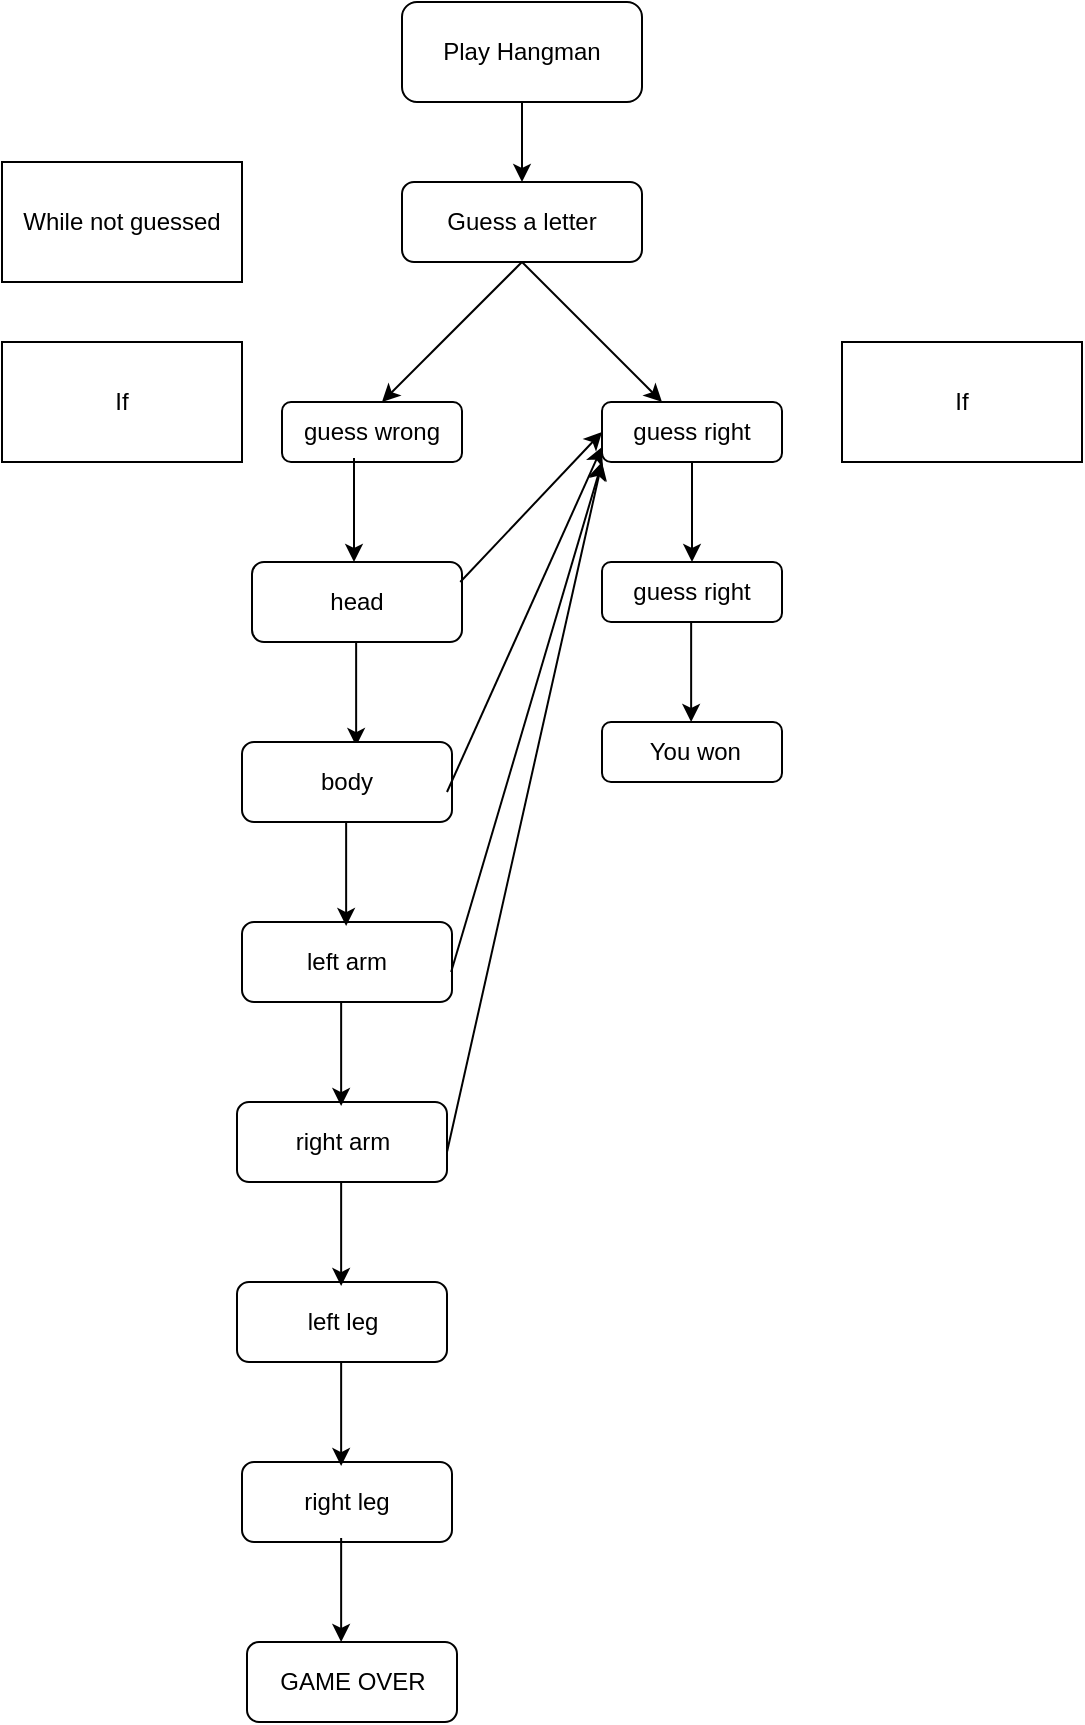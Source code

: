 <mxfile version="16.0.3" type="github"><diagram id="Vbpvdw_0GRjlD3DwFyju" name="Page-1"><mxGraphModel dx="1237" dy="683" grid="1" gridSize="10" guides="1" tooltips="1" connect="1" arrows="1" fold="1" page="1" pageScale="1" pageWidth="850" pageHeight="1100" math="0" shadow="0"><root><mxCell id="0"/><mxCell id="1" parent="0"/><mxCell id="XTJV3Xcrq7BPurxh-azX-1" value="Play Hangman" style="rounded=1;whiteSpace=wrap;html=1;" vertex="1" parent="1"><mxGeometry x="300" y="30" width="120" height="50" as="geometry"/></mxCell><mxCell id="XTJV3Xcrq7BPurxh-azX-2" value="" style="endArrow=classic;html=1;rounded=0;exitX=0.5;exitY=1;exitDx=0;exitDy=0;" edge="1" parent="1" source="XTJV3Xcrq7BPurxh-azX-1"><mxGeometry width="50" height="50" relative="1" as="geometry"><mxPoint x="400" y="430" as="sourcePoint"/><mxPoint x="360" y="120" as="targetPoint"/></mxGeometry></mxCell><mxCell id="XTJV3Xcrq7BPurxh-azX-3" value="Guess a letter" style="rounded=1;whiteSpace=wrap;html=1;" vertex="1" parent="1"><mxGeometry x="300" y="120" width="120" height="40" as="geometry"/></mxCell><mxCell id="XTJV3Xcrq7BPurxh-azX-4" value="" style="endArrow=classic;html=1;rounded=0;exitX=0.5;exitY=1;exitDx=0;exitDy=0;" edge="1" parent="1" source="XTJV3Xcrq7BPurxh-azX-3"><mxGeometry width="50" height="50" relative="1" as="geometry"><mxPoint x="400" y="430" as="sourcePoint"/><mxPoint x="290" y="230" as="targetPoint"/></mxGeometry></mxCell><mxCell id="XTJV3Xcrq7BPurxh-azX-5" value="" style="endArrow=classic;html=1;rounded=0;exitX=0.5;exitY=1;exitDx=0;exitDy=0;" edge="1" parent="1" source="XTJV3Xcrq7BPurxh-azX-3"><mxGeometry width="50" height="50" relative="1" as="geometry"><mxPoint x="370" y="170" as="sourcePoint"/><mxPoint x="430" y="230" as="targetPoint"/><Array as="points"><mxPoint x="420" y="220"/></Array></mxGeometry></mxCell><mxCell id="XTJV3Xcrq7BPurxh-azX-6" value="guess wrong" style="rounded=1;whiteSpace=wrap;html=1;" vertex="1" parent="1"><mxGeometry x="240" y="230" width="90" height="30" as="geometry"/></mxCell><mxCell id="XTJV3Xcrq7BPurxh-azX-7" value="guess right" style="rounded=1;whiteSpace=wrap;html=1;" vertex="1" parent="1"><mxGeometry x="400" y="230" width="90" height="30" as="geometry"/></mxCell><mxCell id="XTJV3Xcrq7BPurxh-azX-8" value="" style="endArrow=classic;html=1;rounded=0;exitX=0.4;exitY=0.933;exitDx=0;exitDy=0;exitPerimeter=0;" edge="1" parent="1" source="XTJV3Xcrq7BPurxh-azX-6"><mxGeometry width="50" height="50" relative="1" as="geometry"><mxPoint x="400" y="430" as="sourcePoint"/><mxPoint x="276" y="310" as="targetPoint"/></mxGeometry></mxCell><mxCell id="XTJV3Xcrq7BPurxh-azX-24" value="While not guessed" style="rounded=0;whiteSpace=wrap;html=1;" vertex="1" parent="1"><mxGeometry x="100" y="110" width="120" height="60" as="geometry"/></mxCell><mxCell id="XTJV3Xcrq7BPurxh-azX-25" value="If&lt;span style=&quot;color: rgba(0 , 0 , 0 , 0) ; font-family: monospace ; font-size: 0px&quot;&gt;%3CmxGraphModel%3E%3Croot%3E%3CmxCell%20id%3D%220%22%2F%3E%3CmxCell%20id%3D%221%22%20parent%3D%220%22%2F%3E%3CmxCell%20id%3D%222%22%20value%3D%22Guess%20a%20letter%22%20style%3D%22rounded%3D1%3BwhiteSpace%3Dwrap%3Bhtml%3D1%3B%22%20vertex%3D%221%22%20parent%3D%221%22%3E%3CmxGeometry%20x%3D%22300%22%20y%3D%22120%22%20width%3D%22120%22%20height%3D%2240%22%20as%3D%22geometry%22%2F%3E%3C%2FmxCell%3E%3CmxCell%20id%3D%223%22%20value%3D%22%22%20style%3D%22endArrow%3Dclassic%3Bhtml%3D1%3Brounded%3D0%3BexitX%3D0.5%3BexitY%3D1%3BexitDx%3D0%3BexitDy%3D0%3B%22%20edge%3D%221%22%20source%3D%222%22%20parent%3D%221%22%3E%3CmxGeometry%20width%3D%2250%22%20height%3D%2250%22%20relative%3D%221%22%20as%3D%22geometry%22%3E%3CmxPoint%20x%3D%22400%22%20y%3D%22430%22%20as%3D%22sourcePoint%22%2F%3E%3CmxPoint%20x%3D%22290%22%20y%3D%22230%22%20as%3D%22targetPoint%22%2F%3E%3C%2FmxGeometry%3E%3C%2FmxCell%3E%3CmxCell%20id%3D%224%22%20value%3D%22%22%20style%3D%22endArrow%3Dclassic%3Bhtml%3D1%3Brounded%3D0%3BexitX%3D0.5%3BexitY%3D1%3BexitDx%3D0%3BexitDy%3D0%3B%22%20edge%3D%221%22%20source%3D%222%22%20parent%3D%221%22%3E%3CmxGeometry%20width%3D%2250%22%20height%3D%2250%22%20relative%3D%221%22%20as%3D%22geometry%22%3E%3CmxPoint%20x%3D%22370%22%20y%3D%22170%22%20as%3D%22sourcePoint%22%2F%3E%3CmxPoint%20x%3D%22430%22%20y%3D%22230%22%20as%3D%22targetPoint%22%2F%3E%3CArray%20as%3D%22points%22%3E%3CmxPoint%20x%3D%22420%22%20y%3D%22220%22%2F%3E%3C%2FArray%3E%3C%2FmxGeometry%3E%3C%2FmxCell%3E%3CmxCell%20id%3D%225%22%20value%3D%22guess%20wrong%22%20style%3D%22rounded%3D1%3BwhiteSpace%3Dwrap%3Bhtml%3D1%3B%22%20vertex%3D%221%22%20parent%3D%221%22%3E%3CmxGeometry%20x%3D%22240%22%20y%3D%22230%22%20width%3D%2290%22%20height%3D%2230%22%20as%3D%22geometry%22%2F%3E%3C%2FmxCell%3E%3CmxCell%20id%3D%226%22%20value%3D%22guess%20right%22%20style%3D%22rounded%3D1%3BwhiteSpace%3Dwrap%3Bhtml%3D1%3B%22%20vertex%3D%221%22%20parent%3D%221%22%3E%3CmxGeometry%20x%3D%22400%22%20y%3D%22230%22%20width%3D%2290%22%20height%3D%2230%22%20as%3D%22geometry%22%2F%3E%3C%2FmxCell%3E%3C%2Froot%3E%3C%2FmxGraphModel%3E&lt;/span&gt;&lt;span style=&quot;color: rgba(0 , 0 , 0 , 0) ; font-family: monospace ; font-size: 0px&quot;&gt;%3CmxGraphModel%3E%3Croot%3E%3CmxCell%20id%3D%220%22%2F%3E%3CmxCell%20id%3D%221%22%20parent%3D%220%22%2F%3E%3CmxCell%20id%3D%222%22%20value%3D%22Guess%20a%20letter%22%20style%3D%22rounded%3D1%3BwhiteSpace%3Dwrap%3Bhtml%3D1%3B%22%20vertex%3D%221%22%20parent%3D%221%22%3E%3CmxGeometry%20x%3D%22300%22%20y%3D%22120%22%20width%3D%22120%22%20height%3D%2240%22%20as%3D%22geometry%22%2F%3E%3C%2FmxCell%3E%3CmxCell%20id%3D%223%22%20value%3D%22%22%20style%3D%22endArrow%3Dclassic%3Bhtml%3D1%3Brounded%3D0%3BexitX%3D0.5%3BexitY%3D1%3BexitDx%3D0%3BexitDy%3D0%3B%22%20edge%3D%221%22%20source%3D%222%22%20parent%3D%221%22%3E%3CmxGeometry%20width%3D%2250%22%20height%3D%2250%22%20relative%3D%221%22%20as%3D%22geometry%22%3E%3CmxPoint%20x%3D%22400%22%20y%3D%22430%22%20as%3D%22sourcePoint%22%2F%3E%3CmxPoint%20x%3D%22290%22%20y%3D%22230%22%20as%3D%22targetPoint%22%2F%3E%3C%2FmxGeometry%3E%3C%2FmxCell%3E%3CmxCell%20id%3D%224%22%20value%3D%22%22%20style%3D%22endArrow%3Dclassic%3Bhtml%3D1%3Brounded%3D0%3BexitX%3D0.5%3BexitY%3D1%3BexitDx%3D0%3BexitDy%3D0%3B%22%20edge%3D%221%22%20source%3D%222%22%20parent%3D%221%22%3E%3CmxGeometry%20width%3D%2250%22%20height%3D%2250%22%20relative%3D%221%22%20as%3D%22geometry%22%3E%3CmxPoint%20x%3D%22370%22%20y%3D%22170%22%20as%3D%22sourcePoint%22%2F%3E%3CmxPoint%20x%3D%22430%22%20y%3D%22230%22%20as%3D%22targetPoint%22%2F%3E%3CArray%20as%3D%22points%22%3E%3CmxPoint%20x%3D%22420%22%20y%3D%22220%22%2F%3E%3C%2FArray%3E%3C%2FmxGeometry%3E%3C%2FmxCell%3E%3CmxCell%20id%3D%225%22%20value%3D%22guess%20wrong%22%20style%3D%22rounded%3D1%3BwhiteSpace%3Dwrap%3Bhtml%3D1%3B%22%20vertex%3D%221%22%20parent%3D%221%22%3E%3CmxGeometry%20x%3D%22240%22%20y%3D%22230%22%20width%3D%2290%22%20height%3D%2230%22%20as%3D%22geometry%22%2F%3E%3C%2FmxCell%3E%3CmxCell%20id%3D%226%22%20value%3D%22guess%20right%22%20style%3D%22rounded%3D1%3BwhiteSpace%3Dwrap%3Bhtml%3D1%3B%22%20vertex%3D%221%22%20parent%3D%221%22%3E%3CmxGeometry%20x%3D%22400%22%20y%3D%22230%22%20width%3D%2290%22%20height%3D%2230%22%20as%3D%22geometry%22%2F%3E%3C%2FmxCell%3E%3C%2Froot%3E%3C%2FmxGraphModel%3E&lt;/span&gt;" style="rounded=0;whiteSpace=wrap;html=1;" vertex="1" parent="1"><mxGeometry x="100" y="200" width="120" height="60" as="geometry"/></mxCell><mxCell id="XTJV3Xcrq7BPurxh-azX-26" value="If&lt;span style=&quot;color: rgba(0 , 0 , 0 , 0) ; font-family: monospace ; font-size: 0px&quot;&gt;%3CmxGraphModel%3E%3Croot%3E%3CmxCell%20id%3D%220%22%2F%3E%3CmxCell%20id%3D%221%22%20parent%3D%220%22%2F%3E%3CmxCell%20id%3D%222%22%20value%3D%22Guess%20a%20letter%22%20style%3D%22rounded%3D1%3BwhiteSpace%3Dwrap%3Bhtml%3D1%3B%22%20vertex%3D%221%22%20parent%3D%221%22%3E%3CmxGeometry%20x%3D%22300%22%20y%3D%22120%22%20width%3D%22120%22%20height%3D%2240%22%20as%3D%22geometry%22%2F%3E%3C%2FmxCell%3E%3CmxCell%20id%3D%223%22%20value%3D%22%22%20style%3D%22endArrow%3Dclassic%3Bhtml%3D1%3Brounded%3D0%3BexitX%3D0.5%3BexitY%3D1%3BexitDx%3D0%3BexitDy%3D0%3B%22%20edge%3D%221%22%20source%3D%222%22%20parent%3D%221%22%3E%3CmxGeometry%20width%3D%2250%22%20height%3D%2250%22%20relative%3D%221%22%20as%3D%22geometry%22%3E%3CmxPoint%20x%3D%22400%22%20y%3D%22430%22%20as%3D%22sourcePoint%22%2F%3E%3CmxPoint%20x%3D%22290%22%20y%3D%22230%22%20as%3D%22targetPoint%22%2F%3E%3C%2FmxGeometry%3E%3C%2FmxCell%3E%3CmxCell%20id%3D%224%22%20value%3D%22%22%20style%3D%22endArrow%3Dclassic%3Bhtml%3D1%3Brounded%3D0%3BexitX%3D0.5%3BexitY%3D1%3BexitDx%3D0%3BexitDy%3D0%3B%22%20edge%3D%221%22%20source%3D%222%22%20parent%3D%221%22%3E%3CmxGeometry%20width%3D%2250%22%20height%3D%2250%22%20relative%3D%221%22%20as%3D%22geometry%22%3E%3CmxPoint%20x%3D%22370%22%20y%3D%22170%22%20as%3D%22sourcePoint%22%2F%3E%3CmxPoint%20x%3D%22430%22%20y%3D%22230%22%20as%3D%22targetPoint%22%2F%3E%3CArray%20as%3D%22points%22%3E%3CmxPoint%20x%3D%22420%22%20y%3D%22220%22%2F%3E%3C%2FArray%3E%3C%2FmxGeometry%3E%3C%2FmxCell%3E%3CmxCell%20id%3D%225%22%20value%3D%22guess%20wrong%22%20style%3D%22rounded%3D1%3BwhiteSpace%3Dwrap%3Bhtml%3D1%3B%22%20vertex%3D%221%22%20parent%3D%221%22%3E%3CmxGeometry%20x%3D%22240%22%20y%3D%22230%22%20width%3D%2290%22%20height%3D%2230%22%20as%3D%22geometry%22%2F%3E%3C%2FmxCell%3E%3CmxCell%20id%3D%226%22%20value%3D%22guess%20right%22%20style%3D%22rounded%3D1%3BwhiteSpace%3Dwrap%3Bhtml%3D1%3B%22%20vertex%3D%221%22%20parent%3D%221%22%3E%3CmxGeometry%20x%3D%22400%22%20y%3D%22230%22%20width%3D%2290%22%20height%3D%2230%22%20as%3D%22geometry%22%2F%3E%3C%2FmxCell%3E%3C%2Froot%3E%3C%2FmxGraphModel%3E&lt;/span&gt;&lt;span style=&quot;color: rgba(0 , 0 , 0 , 0) ; font-family: monospace ; font-size: 0px&quot;&gt;%3CmxGraphModel%3E%3Croot%3E%3CmxCell%20id%3D%220%22%2F%3E%3CmxCell%20id%3D%221%22%20parent%3D%220%22%2F%3E%3CmxCell%20id%3D%222%22%20value%3D%22Guess%20a%20letter%22%20style%3D%22rounded%3D1%3BwhiteSpace%3Dwrap%3Bhtml%3D1%3B%22%20vertex%3D%221%22%20parent%3D%221%22%3E%3CmxGeometry%20x%3D%22300%22%20y%3D%22120%22%20width%3D%22120%22%20height%3D%2240%22%20as%3D%22geometry%22%2F%3E%3C%2FmxCell%3E%3CmxCell%20id%3D%223%22%20value%3D%22%22%20style%3D%22endArrow%3Dclassic%3Bhtml%3D1%3Brounded%3D0%3BexitX%3D0.5%3BexitY%3D1%3BexitDx%3D0%3BexitDy%3D0%3B%22%20edge%3D%221%22%20source%3D%222%22%20parent%3D%221%22%3E%3CmxGeometry%20width%3D%2250%22%20height%3D%2250%22%20relative%3D%221%22%20as%3D%22geometry%22%3E%3CmxPoint%20x%3D%22400%22%20y%3D%22430%22%20as%3D%22sourcePoint%22%2F%3E%3CmxPoint%20x%3D%22290%22%20y%3D%22230%22%20as%3D%22targetPoint%22%2F%3E%3C%2FmxGeometry%3E%3C%2FmxCell%3E%3CmxCell%20id%3D%224%22%20value%3D%22%22%20style%3D%22endArrow%3Dclassic%3Bhtml%3D1%3Brounded%3D0%3BexitX%3D0.5%3BexitY%3D1%3BexitDx%3D0%3BexitDy%3D0%3B%22%20edge%3D%221%22%20source%3D%222%22%20parent%3D%221%22%3E%3CmxGeometry%20width%3D%2250%22%20height%3D%2250%22%20relative%3D%221%22%20as%3D%22geometry%22%3E%3CmxPoint%20x%3D%22370%22%20y%3D%22170%22%20as%3D%22sourcePoint%22%2F%3E%3CmxPoint%20x%3D%22430%22%20y%3D%22230%22%20as%3D%22targetPoint%22%2F%3E%3CArray%20as%3D%22points%22%3E%3CmxPoint%20x%3D%22420%22%20y%3D%22220%22%2F%3E%3C%2FArray%3E%3C%2FmxGeometry%3E%3C%2FmxCell%3E%3CmxCell%20id%3D%225%22%20value%3D%22guess%20wrong%22%20style%3D%22rounded%3D1%3BwhiteSpace%3Dwrap%3Bhtml%3D1%3B%22%20vertex%3D%221%22%20parent%3D%221%22%3E%3CmxGeometry%20x%3D%22240%22%20y%3D%22230%22%20width%3D%2290%22%20height%3D%2230%22%20as%3D%22geometry%22%2F%3E%3C%2FmxCell%3E%3CmxCell%20id%3D%226%22%20value%3D%22guess%20right%22%20style%3D%22rounded%3D1%3BwhiteSpace%3Dwrap%3Bhtml%3D1%3B%22%20vertex%3D%221%22%20parent%3D%221%22%3E%3CmxGeometry%20x%3D%22400%22%20y%3D%22230%22%20width%3D%2290%22%20height%3D%2230%22%20as%3D%22geometry%22%2F%3E%3C%2FmxCell%3E%3C%2Froot%3E%3C%2FmxGraphModel%3E&lt;/span&gt;" style="rounded=0;whiteSpace=wrap;html=1;" vertex="1" parent="1"><mxGeometry x="520" y="200" width="120" height="60" as="geometry"/></mxCell><mxCell id="XTJV3Xcrq7BPurxh-azX-29" value="" style="endArrow=classic;html=1;rounded=0;exitX=0.5;exitY=1;exitDx=0;exitDy=0;" edge="1" parent="1" source="XTJV3Xcrq7BPurxh-azX-7"><mxGeometry width="50" height="50" relative="1" as="geometry"><mxPoint x="380" y="380" as="sourcePoint"/><mxPoint x="445" y="310" as="targetPoint"/></mxGeometry></mxCell><mxCell id="XTJV3Xcrq7BPurxh-azX-30" value="head" style="rounded=1;whiteSpace=wrap;html=1;" vertex="1" parent="1"><mxGeometry x="225" y="310" width="105" height="40" as="geometry"/></mxCell><mxCell id="XTJV3Xcrq7BPurxh-azX-32" value="" style="endArrow=classic;html=1;rounded=0;exitX=0.4;exitY=0.933;exitDx=0;exitDy=0;exitPerimeter=0;" edge="1" parent="1"><mxGeometry width="50" height="50" relative="1" as="geometry"><mxPoint x="277.07" y="350.0" as="sourcePoint"/><mxPoint x="277.07" y="402.01" as="targetPoint"/></mxGeometry></mxCell><mxCell id="XTJV3Xcrq7BPurxh-azX-33" value="body" style="rounded=1;whiteSpace=wrap;html=1;" vertex="1" parent="1"><mxGeometry x="220" y="400" width="105" height="40" as="geometry"/></mxCell><mxCell id="XTJV3Xcrq7BPurxh-azX-34" value="left arm" style="rounded=1;whiteSpace=wrap;html=1;" vertex="1" parent="1"><mxGeometry x="220" y="490" width="105" height="40" as="geometry"/></mxCell><mxCell id="XTJV3Xcrq7BPurxh-azX-35" value="right arm" style="rounded=1;whiteSpace=wrap;html=1;" vertex="1" parent="1"><mxGeometry x="217.5" y="580" width="105" height="40" as="geometry"/></mxCell><mxCell id="XTJV3Xcrq7BPurxh-azX-36" value="left leg" style="rounded=1;whiteSpace=wrap;html=1;" vertex="1" parent="1"><mxGeometry x="217.5" y="670" width="105" height="40" as="geometry"/></mxCell><mxCell id="XTJV3Xcrq7BPurxh-azX-37" value="right leg" style="rounded=1;whiteSpace=wrap;html=1;" vertex="1" parent="1"><mxGeometry x="220" y="760" width="105" height="40" as="geometry"/></mxCell><mxCell id="XTJV3Xcrq7BPurxh-azX-38" value="GAME OVER" style="rounded=1;whiteSpace=wrap;html=1;" vertex="1" parent="1"><mxGeometry x="222.5" y="850" width="105" height="40" as="geometry"/></mxCell><mxCell id="XTJV3Xcrq7BPurxh-azX-39" value="" style="endArrow=classic;html=1;rounded=0;exitX=0.4;exitY=0.933;exitDx=0;exitDy=0;exitPerimeter=0;" edge="1" parent="1"><mxGeometry width="50" height="50" relative="1" as="geometry"><mxPoint x="272.07" y="440" as="sourcePoint"/><mxPoint x="272.07" y="492.01" as="targetPoint"/></mxGeometry></mxCell><mxCell id="XTJV3Xcrq7BPurxh-azX-40" value="" style="endArrow=classic;html=1;rounded=0;exitX=0.4;exitY=0.933;exitDx=0;exitDy=0;exitPerimeter=0;" edge="1" parent="1"><mxGeometry width="50" height="50" relative="1" as="geometry"><mxPoint x="269.57" y="530" as="sourcePoint"/><mxPoint x="269.57" y="582.01" as="targetPoint"/></mxGeometry></mxCell><mxCell id="XTJV3Xcrq7BPurxh-azX-41" value="" style="endArrow=classic;html=1;rounded=0;exitX=0.4;exitY=0.933;exitDx=0;exitDy=0;exitPerimeter=0;" edge="1" parent="1"><mxGeometry width="50" height="50" relative="1" as="geometry"><mxPoint x="269.57" y="620" as="sourcePoint"/><mxPoint x="269.57" y="672.01" as="targetPoint"/></mxGeometry></mxCell><mxCell id="XTJV3Xcrq7BPurxh-azX-42" value="" style="endArrow=classic;html=1;rounded=0;exitX=0.4;exitY=0.933;exitDx=0;exitDy=0;exitPerimeter=0;" edge="1" parent="1"><mxGeometry width="50" height="50" relative="1" as="geometry"><mxPoint x="269.57" y="710" as="sourcePoint"/><mxPoint x="269.57" y="762.01" as="targetPoint"/></mxGeometry></mxCell><mxCell id="XTJV3Xcrq7BPurxh-azX-44" value="" style="endArrow=classic;html=1;rounded=0;exitX=0.4;exitY=0.933;exitDx=0;exitDy=0;exitPerimeter=0;" edge="1" parent="1"><mxGeometry width="50" height="50" relative="1" as="geometry"><mxPoint x="269.57" y="797.99" as="sourcePoint"/><mxPoint x="269.57" y="850.0" as="targetPoint"/></mxGeometry></mxCell><mxCell id="XTJV3Xcrq7BPurxh-azX-45" value="" style="endArrow=classic;html=1;rounded=0;exitX=0.4;exitY=0.933;exitDx=0;exitDy=0;exitPerimeter=0;entryX=0;entryY=0.5;entryDx=0;entryDy=0;" edge="1" parent="1" target="XTJV3Xcrq7BPurxh-azX-7"><mxGeometry width="50" height="50" relative="1" as="geometry"><mxPoint x="329.13" y="320.0" as="sourcePoint"/><mxPoint x="329.13" y="372.01" as="targetPoint"/></mxGeometry></mxCell><mxCell id="XTJV3Xcrq7BPurxh-azX-46" value="" style="endArrow=classic;html=1;rounded=0;exitX=0.4;exitY=0.933;exitDx=0;exitDy=0;exitPerimeter=0;entryX=0;entryY=0.75;entryDx=0;entryDy=0;" edge="1" parent="1" target="XTJV3Xcrq7BPurxh-azX-7"><mxGeometry width="50" height="50" relative="1" as="geometry"><mxPoint x="322.5" y="425.0" as="sourcePoint"/><mxPoint x="393.37" y="350.0" as="targetPoint"/></mxGeometry></mxCell><mxCell id="XTJV3Xcrq7BPurxh-azX-47" value="" style="endArrow=classic;html=1;rounded=0;exitX=0.4;exitY=0.933;exitDx=0;exitDy=0;exitPerimeter=0;entryX=0;entryY=1;entryDx=0;entryDy=0;" edge="1" parent="1" target="XTJV3Xcrq7BPurxh-azX-7"><mxGeometry width="50" height="50" relative="1" as="geometry"><mxPoint x="324.56" y="515.0" as="sourcePoint"/><mxPoint x="395.43" y="440.0" as="targetPoint"/></mxGeometry></mxCell><mxCell id="XTJV3Xcrq7BPurxh-azX-48" value="" style="endArrow=classic;html=1;rounded=0;exitX=0.4;exitY=0.933;exitDx=0;exitDy=0;exitPerimeter=0;entryX=0;entryY=1;entryDx=0;entryDy=0;" edge="1" parent="1" target="XTJV3Xcrq7BPurxh-azX-7"><mxGeometry width="50" height="50" relative="1" as="geometry"><mxPoint x="322.5" y="605.0" as="sourcePoint"/><mxPoint x="393.37" y="530.0" as="targetPoint"/></mxGeometry></mxCell><mxCell id="XTJV3Xcrq7BPurxh-azX-49" value="guess right" style="rounded=1;whiteSpace=wrap;html=1;" vertex="1" parent="1"><mxGeometry x="400" y="310" width="90" height="30" as="geometry"/></mxCell><mxCell id="XTJV3Xcrq7BPurxh-azX-52" value="" style="endArrow=classic;html=1;rounded=0;exitX=0.5;exitY=1;exitDx=0;exitDy=0;" edge="1" parent="1"><mxGeometry width="50" height="50" relative="1" as="geometry"><mxPoint x="444.57" y="340.0" as="sourcePoint"/><mxPoint x="444.57" y="390.0" as="targetPoint"/></mxGeometry></mxCell><mxCell id="XTJV3Xcrq7BPurxh-azX-53" value="&amp;nbsp;You won" style="rounded=1;whiteSpace=wrap;html=1;" vertex="1" parent="1"><mxGeometry x="400" y="390" width="90" height="30" as="geometry"/></mxCell></root></mxGraphModel></diagram></mxfile>